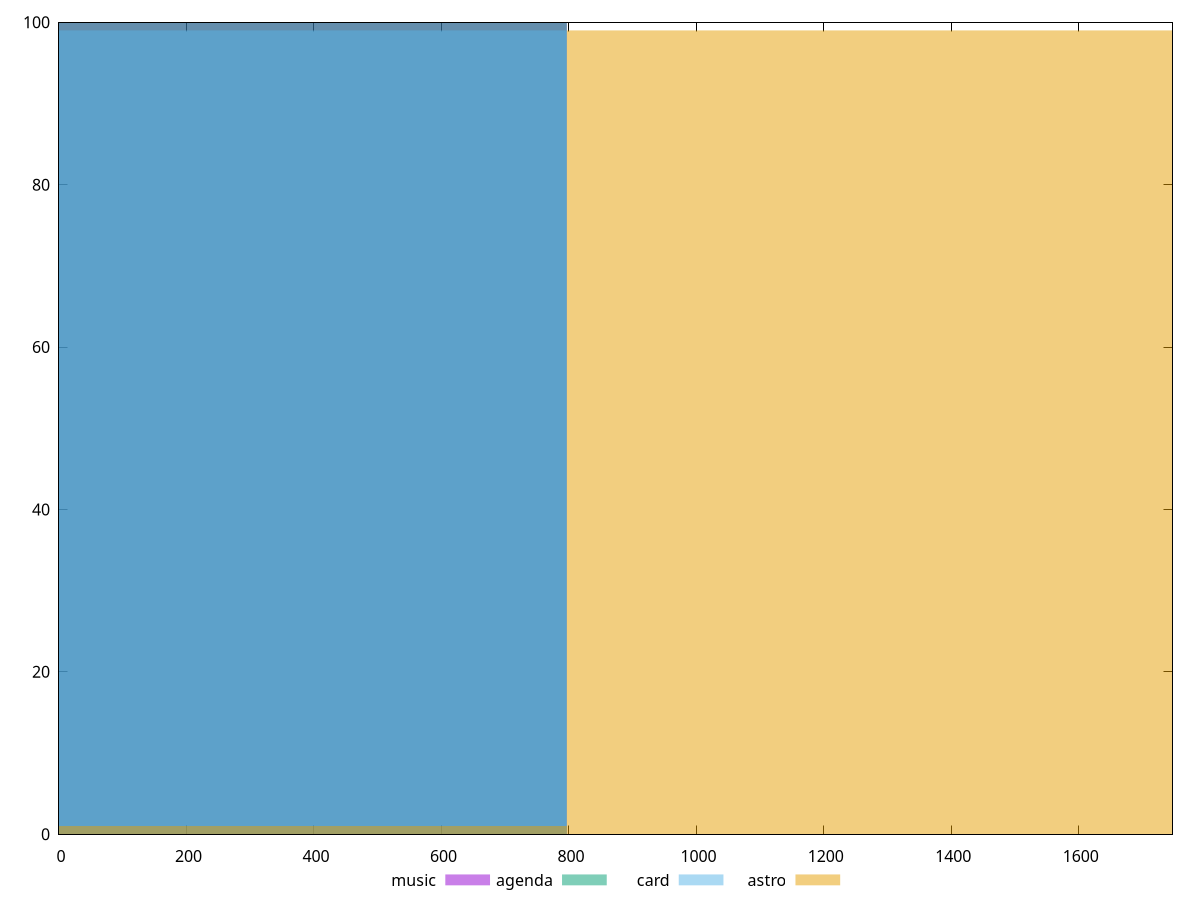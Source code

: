 reset

$music <<EOF
0 100
EOF

$agenda <<EOF
0 100
EOF

$card <<EOF
0 99
EOF

$astro <<EOF
0 1
1593.4694233104083 99
EOF

set key outside below
set boxwidth 1593.4694233104083
set xrange [0:1747]
set yrange [0:100]
set trange [0:100]
set style fill transparent solid 0.5 noborder
set terminal svg size 640, 520 enhanced background rgb 'white'
set output "reports/report_00030_2021-02-24T20-42-31.540Z/render-blocking-resources/comparison/histogram/all_raw.svg"

plot $music title "music" with boxes, \
     $agenda title "agenda" with boxes, \
     $card title "card" with boxes, \
     $astro title "astro" with boxes

reset
